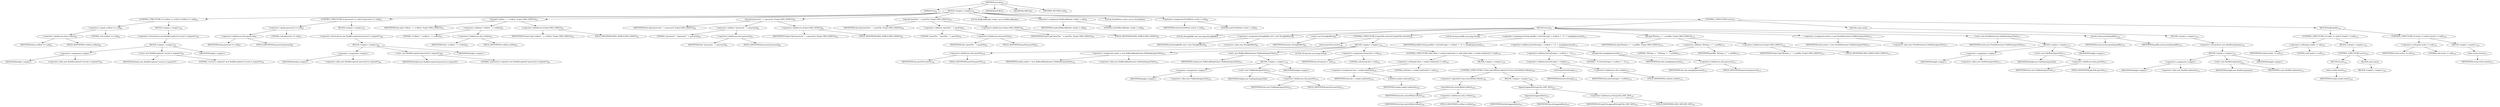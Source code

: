 digraph "execute" {  
"343" [label = <(METHOD,execute)<SUB>83</SUB>> ]
"4" [label = <(PARAM,this)<SUB>83</SUB>> ]
"344" [label = <(BLOCK,&lt;empty&gt;,&lt;empty&gt;)<SUB>83</SUB>> ]
"345" [label = <(CONTROL_STRUCTURE,if (cvsRoot == null),if (cvsRoot == null))<SUB>84</SUB>> ]
"346" [label = <(&lt;operator&gt;.equals,cvsRoot == null)<SUB>84</SUB>> ]
"347" [label = <(&lt;operator&gt;.fieldAccess,this.cvsRoot)<SUB>84</SUB>> ]
"348" [label = <(IDENTIFIER,this,cvsRoot == null)<SUB>84</SUB>> ]
"349" [label = <(FIELD_IDENTIFIER,cvsRoot,cvsRoot)<SUB>84</SUB>> ]
"350" [label = <(LITERAL,null,cvsRoot == null)<SUB>84</SUB>> ]
"351" [label = <(BLOCK,&lt;empty&gt;,&lt;empty&gt;)<SUB>84</SUB>> ]
"352" [label = <(&lt;operator&gt;.throw,throw new BuildException(&quot;cvsroot is required&quot;);)<SUB>85</SUB>> ]
"353" [label = <(BLOCK,&lt;empty&gt;,&lt;empty&gt;)<SUB>85</SUB>> ]
"354" [label = <(&lt;operator&gt;.assignment,&lt;empty&gt;)> ]
"355" [label = <(IDENTIFIER,$obj1,&lt;empty&gt;)> ]
"356" [label = <(&lt;operator&gt;.alloc,new BuildException(&quot;cvsroot is required&quot;))<SUB>85</SUB>> ]
"357" [label = <(&lt;init&gt;,new BuildException(&quot;cvsroot is required&quot;))<SUB>85</SUB>> ]
"358" [label = <(IDENTIFIER,$obj1,new BuildException(&quot;cvsroot is required&quot;))> ]
"359" [label = <(LITERAL,&quot;cvsroot is required&quot;,new BuildException(&quot;cvsroot is required&quot;))<SUB>85</SUB>> ]
"360" [label = <(IDENTIFIER,$obj1,&lt;empty&gt;)> ]
"361" [label = <(CONTROL_STRUCTURE,if (password == null),if (password == null))<SUB>87</SUB>> ]
"362" [label = <(&lt;operator&gt;.equals,password == null)<SUB>87</SUB>> ]
"363" [label = <(&lt;operator&gt;.fieldAccess,this.password)<SUB>87</SUB>> ]
"364" [label = <(IDENTIFIER,this,password == null)<SUB>87</SUB>> ]
"365" [label = <(FIELD_IDENTIFIER,password,password)<SUB>87</SUB>> ]
"366" [label = <(LITERAL,null,password == null)<SUB>87</SUB>> ]
"367" [label = <(BLOCK,&lt;empty&gt;,&lt;empty&gt;)<SUB>87</SUB>> ]
"368" [label = <(&lt;operator&gt;.throw,throw new BuildException(&quot;password is required&quot;);)<SUB>88</SUB>> ]
"369" [label = <(BLOCK,&lt;empty&gt;,&lt;empty&gt;)<SUB>88</SUB>> ]
"370" [label = <(&lt;operator&gt;.assignment,&lt;empty&gt;)> ]
"371" [label = <(IDENTIFIER,$obj2,&lt;empty&gt;)> ]
"372" [label = <(&lt;operator&gt;.alloc,new BuildException(&quot;password is required&quot;))<SUB>88</SUB>> ]
"373" [label = <(&lt;init&gt;,new BuildException(&quot;password is required&quot;))<SUB>88</SUB>> ]
"374" [label = <(IDENTIFIER,$obj2,new BuildException(&quot;password is required&quot;))> ]
"375" [label = <(LITERAL,&quot;password is required&quot;,new BuildException(&quot;password is required&quot;))<SUB>88</SUB>> ]
"376" [label = <(IDENTIFIER,$obj2,&lt;empty&gt;)> ]
"377" [label = <(log,log(&quot;cvsRoot: &quot; + cvsRoot, Project.MSG_DEBUG))<SUB>91</SUB>> ]
"3" [label = <(IDENTIFIER,this,log(&quot;cvsRoot: &quot; + cvsRoot, Project.MSG_DEBUG))<SUB>91</SUB>> ]
"378" [label = <(&lt;operator&gt;.addition,&quot;cvsRoot: &quot; + cvsRoot)<SUB>91</SUB>> ]
"379" [label = <(LITERAL,&quot;cvsRoot: &quot;,&quot;cvsRoot: &quot; + cvsRoot)<SUB>91</SUB>> ]
"380" [label = <(&lt;operator&gt;.fieldAccess,this.cvsRoot)<SUB>91</SUB>> ]
"381" [label = <(IDENTIFIER,this,&quot;cvsRoot: &quot; + cvsRoot)<SUB>91</SUB>> ]
"382" [label = <(FIELD_IDENTIFIER,cvsRoot,cvsRoot)<SUB>91</SUB>> ]
"383" [label = <(&lt;operator&gt;.fieldAccess,Project.MSG_DEBUG)<SUB>91</SUB>> ]
"384" [label = <(IDENTIFIER,Project,log(&quot;cvsRoot: &quot; + cvsRoot, Project.MSG_DEBUG))<SUB>91</SUB>> ]
"385" [label = <(FIELD_IDENTIFIER,MSG_DEBUG,MSG_DEBUG)<SUB>91</SUB>> ]
"386" [label = <(log,log(&quot;password: &quot; + password, Project.MSG_DEBUG))<SUB>92</SUB>> ]
"5" [label = <(IDENTIFIER,this,log(&quot;password: &quot; + password, Project.MSG_DEBUG))<SUB>92</SUB>> ]
"387" [label = <(&lt;operator&gt;.addition,&quot;password: &quot; + password)<SUB>92</SUB>> ]
"388" [label = <(LITERAL,&quot;password: &quot;,&quot;password: &quot; + password)<SUB>92</SUB>> ]
"389" [label = <(&lt;operator&gt;.fieldAccess,this.password)<SUB>92</SUB>> ]
"390" [label = <(IDENTIFIER,this,&quot;password: &quot; + password)<SUB>92</SUB>> ]
"391" [label = <(FIELD_IDENTIFIER,password,password)<SUB>92</SUB>> ]
"392" [label = <(&lt;operator&gt;.fieldAccess,Project.MSG_DEBUG)<SUB>92</SUB>> ]
"393" [label = <(IDENTIFIER,Project,log(&quot;password: &quot; + password, Project.MSG_DEBUG))<SUB>92</SUB>> ]
"394" [label = <(FIELD_IDENTIFIER,MSG_DEBUG,MSG_DEBUG)<SUB>92</SUB>> ]
"395" [label = <(log,log(&quot;passFile: &quot; + passFile, Project.MSG_DEBUG))<SUB>93</SUB>> ]
"6" [label = <(IDENTIFIER,this,log(&quot;passFile: &quot; + passFile, Project.MSG_DEBUG))<SUB>93</SUB>> ]
"396" [label = <(&lt;operator&gt;.addition,&quot;passFile: &quot; + passFile)<SUB>93</SUB>> ]
"397" [label = <(LITERAL,&quot;passFile: &quot;,&quot;passFile: &quot; + passFile)<SUB>93</SUB>> ]
"398" [label = <(&lt;operator&gt;.fieldAccess,this.passFile)<SUB>93</SUB>> ]
"399" [label = <(IDENTIFIER,this,&quot;passFile: &quot; + passFile)<SUB>93</SUB>> ]
"400" [label = <(FIELD_IDENTIFIER,passFile,passFile)<SUB>93</SUB>> ]
"401" [label = <(&lt;operator&gt;.fieldAccess,Project.MSG_DEBUG)<SUB>93</SUB>> ]
"402" [label = <(IDENTIFIER,Project,log(&quot;passFile: &quot; + passFile, Project.MSG_DEBUG))<SUB>93</SUB>> ]
"403" [label = <(FIELD_IDENTIFIER,MSG_DEBUG,MSG_DEBUG)<SUB>93</SUB>> ]
"10" [label = <(LOCAL,BufferedReader reader: java.io.BufferedReader)> ]
"404" [label = <(&lt;operator&gt;.assignment,BufferedReader reader = null)<SUB>95</SUB>> ]
"405" [label = <(IDENTIFIER,reader,BufferedReader reader = null)<SUB>95</SUB>> ]
"406" [label = <(LITERAL,null,BufferedReader reader = null)<SUB>95</SUB>> ]
"14" [label = <(LOCAL,PrintWriter writer: java.io.PrintWriter)> ]
"407" [label = <(&lt;operator&gt;.assignment,PrintWriter writer = null)<SUB>96</SUB>> ]
"408" [label = <(IDENTIFIER,writer,PrintWriter writer = null)<SUB>96</SUB>> ]
"409" [label = <(LITERAL,null,PrintWriter writer = null)<SUB>96</SUB>> ]
"410" [label = <(CONTROL_STRUCTURE,try,try)<SUB>97</SUB>> ]
"411" [label = <(BLOCK,try,try)<SUB>97</SUB>> ]
"8" [label = <(LOCAL,StringBuffer buf: java.lang.StringBuffer)> ]
"412" [label = <(&lt;operator&gt;.assignment,StringBuffer buf = new StringBuffer())<SUB>98</SUB>> ]
"413" [label = <(IDENTIFIER,buf,StringBuffer buf = new StringBuffer())<SUB>98</SUB>> ]
"414" [label = <(&lt;operator&gt;.alloc,new StringBuffer())<SUB>98</SUB>> ]
"415" [label = <(&lt;init&gt;,new StringBuffer())<SUB>98</SUB>> ]
"7" [label = <(IDENTIFIER,buf,new StringBuffer())<SUB>98</SUB>> ]
"416" [label = <(CONTROL_STRUCTURE,if (passFile.exists()),if (passFile.exists()))<SUB>100</SUB>> ]
"417" [label = <(exists,passFile.exists())<SUB>100</SUB>> ]
"418" [label = <(&lt;operator&gt;.fieldAccess,this.passFile)<SUB>100</SUB>> ]
"419" [label = <(IDENTIFIER,this,passFile.exists())<SUB>100</SUB>> ]
"420" [label = <(FIELD_IDENTIFIER,passFile,passFile)<SUB>100</SUB>> ]
"421" [label = <(BLOCK,&lt;empty&gt;,&lt;empty&gt;)<SUB>100</SUB>> ]
"422" [label = <(&lt;operator&gt;.assignment,reader = new BufferedReader(new FileReader(passFile)))<SUB>101</SUB>> ]
"423" [label = <(IDENTIFIER,reader,reader = new BufferedReader(new FileReader(passFile)))<SUB>101</SUB>> ]
"424" [label = <(&lt;operator&gt;.alloc,new BufferedReader(new FileReader(passFile)))<SUB>101</SUB>> ]
"425" [label = <(&lt;init&gt;,new BufferedReader(new FileReader(passFile)))<SUB>101</SUB>> ]
"9" [label = <(IDENTIFIER,reader,new BufferedReader(new FileReader(passFile)))<SUB>101</SUB>> ]
"426" [label = <(BLOCK,&lt;empty&gt;,&lt;empty&gt;)<SUB>101</SUB>> ]
"427" [label = <(&lt;operator&gt;.assignment,&lt;empty&gt;)> ]
"428" [label = <(IDENTIFIER,$obj4,&lt;empty&gt;)> ]
"429" [label = <(&lt;operator&gt;.alloc,new FileReader(passFile))<SUB>101</SUB>> ]
"430" [label = <(&lt;init&gt;,new FileReader(passFile))<SUB>101</SUB>> ]
"431" [label = <(IDENTIFIER,$obj4,new FileReader(passFile))> ]
"432" [label = <(&lt;operator&gt;.fieldAccess,this.passFile)<SUB>101</SUB>> ]
"433" [label = <(IDENTIFIER,this,new FileReader(passFile))<SUB>101</SUB>> ]
"434" [label = <(FIELD_IDENTIFIER,passFile,passFile)<SUB>101</SUB>> ]
"435" [label = <(IDENTIFIER,$obj4,&lt;empty&gt;)> ]
"436" [label = <(LOCAL,String line: java.lang.String)> ]
"437" [label = <(&lt;operator&gt;.assignment,String line = null)<SUB>103</SUB>> ]
"438" [label = <(IDENTIFIER,line,String line = null)<SUB>103</SUB>> ]
"439" [label = <(LITERAL,null,String line = null)<SUB>103</SUB>> ]
"440" [label = <(CONTROL_STRUCTURE,while ((line = reader.readLine()) != null),while ((line = reader.readLine()) != null))<SUB>105</SUB>> ]
"441" [label = <(&lt;operator&gt;.notEquals,(line = reader.readLine()) != null)<SUB>105</SUB>> ]
"442" [label = <(&lt;operator&gt;.assignment,line = reader.readLine())<SUB>105</SUB>> ]
"443" [label = <(IDENTIFIER,line,line = reader.readLine())<SUB>105</SUB>> ]
"444" [label = <(readLine,reader.readLine())<SUB>105</SUB>> ]
"445" [label = <(IDENTIFIER,reader,reader.readLine())<SUB>105</SUB>> ]
"446" [label = <(LITERAL,null,(line = reader.readLine()) != null)<SUB>105</SUB>> ]
"447" [label = <(BLOCK,&lt;empty&gt;,&lt;empty&gt;)<SUB>105</SUB>> ]
"448" [label = <(CONTROL_STRUCTURE,if (!line.startsWith(cvsRoot)),if (!line.startsWith(cvsRoot)))<SUB>106</SUB>> ]
"449" [label = <(&lt;operator&gt;.logicalNot,!line.startsWith(cvsRoot))<SUB>106</SUB>> ]
"450" [label = <(startsWith,line.startsWith(cvsRoot))<SUB>106</SUB>> ]
"451" [label = <(IDENTIFIER,line,line.startsWith(cvsRoot))<SUB>106</SUB>> ]
"452" [label = <(&lt;operator&gt;.fieldAccess,this.cvsRoot)<SUB>106</SUB>> ]
"453" [label = <(IDENTIFIER,this,line.startsWith(cvsRoot))<SUB>106</SUB>> ]
"454" [label = <(FIELD_IDENTIFIER,cvsRoot,cvsRoot)<SUB>106</SUB>> ]
"455" [label = <(BLOCK,&lt;empty&gt;,&lt;empty&gt;)<SUB>106</SUB>> ]
"456" [label = <(append,append(StringUtils.LINE_SEP))<SUB>107</SUB>> ]
"457" [label = <(append,buf.append(line))<SUB>107</SUB>> ]
"458" [label = <(IDENTIFIER,buf,buf.append(line))<SUB>107</SUB>> ]
"459" [label = <(IDENTIFIER,line,buf.append(line))<SUB>107</SUB>> ]
"460" [label = <(&lt;operator&gt;.fieldAccess,StringUtils.LINE_SEP)<SUB>107</SUB>> ]
"461" [label = <(IDENTIFIER,StringUtils,append(StringUtils.LINE_SEP))<SUB>107</SUB>> ]
"462" [label = <(FIELD_IDENTIFIER,LINE_SEP,LINE_SEP)<SUB>107</SUB>> ]
"463" [label = <(LOCAL,String pwdfile: java.lang.String)> ]
"464" [label = <(&lt;operator&gt;.assignment,String pwdfile = buf.toString() + cvsRoot + &quot; A&quot; + mangle(password))<SUB>112</SUB>> ]
"465" [label = <(IDENTIFIER,pwdfile,String pwdfile = buf.toString() + cvsRoot + &quot; A&quot; + mangle(password))<SUB>112</SUB>> ]
"466" [label = <(&lt;operator&gt;.addition,buf.toString() + cvsRoot + &quot; A&quot; + mangle(password))<SUB>112</SUB>> ]
"467" [label = <(&lt;operator&gt;.addition,buf.toString() + cvsRoot + &quot; A&quot;)<SUB>112</SUB>> ]
"468" [label = <(&lt;operator&gt;.addition,buf.toString() + cvsRoot)<SUB>112</SUB>> ]
"469" [label = <(toString,buf.toString())<SUB>112</SUB>> ]
"470" [label = <(IDENTIFIER,buf,buf.toString())<SUB>112</SUB>> ]
"471" [label = <(&lt;operator&gt;.fieldAccess,this.cvsRoot)<SUB>112</SUB>> ]
"472" [label = <(IDENTIFIER,this,buf.toString() + cvsRoot)<SUB>112</SUB>> ]
"473" [label = <(FIELD_IDENTIFIER,cvsRoot,cvsRoot)<SUB>112</SUB>> ]
"474" [label = <(LITERAL,&quot; A&quot;,buf.toString() + cvsRoot + &quot; A&quot;)<SUB>112</SUB>> ]
"475" [label = <(mangle,this.mangle(password))<SUB>113</SUB>> ]
"11" [label = <(IDENTIFIER,this,this.mangle(password))<SUB>113</SUB>> ]
"476" [label = <(&lt;operator&gt;.fieldAccess,this.password)<SUB>113</SUB>> ]
"477" [label = <(IDENTIFIER,this,this.mangle(password))<SUB>113</SUB>> ]
"478" [label = <(FIELD_IDENTIFIER,password,password)<SUB>113</SUB>> ]
"479" [label = <(log,log(&quot;Writing -&gt; &quot; + pwdfile, Project.MSG_DEBUG))<SUB>115</SUB>> ]
"12" [label = <(IDENTIFIER,this,log(&quot;Writing -&gt; &quot; + pwdfile, Project.MSG_DEBUG))<SUB>115</SUB>> ]
"480" [label = <(&lt;operator&gt;.addition,&quot;Writing -&gt; &quot; + pwdfile)<SUB>115</SUB>> ]
"481" [label = <(LITERAL,&quot;Writing -&gt; &quot;,&quot;Writing -&gt; &quot; + pwdfile)<SUB>115</SUB>> ]
"482" [label = <(IDENTIFIER,pwdfile,&quot;Writing -&gt; &quot; + pwdfile)<SUB>115</SUB>> ]
"483" [label = <(&lt;operator&gt;.fieldAccess,Project.MSG_DEBUG)<SUB>115</SUB>> ]
"484" [label = <(IDENTIFIER,Project,log(&quot;Writing -&gt; &quot; + pwdfile, Project.MSG_DEBUG))<SUB>115</SUB>> ]
"485" [label = <(FIELD_IDENTIFIER,MSG_DEBUG,MSG_DEBUG)<SUB>115</SUB>> ]
"486" [label = <(&lt;operator&gt;.assignment,writer = new PrintWriter(new FileWriter(passFile)))<SUB>117</SUB>> ]
"487" [label = <(IDENTIFIER,writer,writer = new PrintWriter(new FileWriter(passFile)))<SUB>117</SUB>> ]
"488" [label = <(&lt;operator&gt;.alloc,new PrintWriter(new FileWriter(passFile)))<SUB>117</SUB>> ]
"489" [label = <(&lt;init&gt;,new PrintWriter(new FileWriter(passFile)))<SUB>117</SUB>> ]
"13" [label = <(IDENTIFIER,writer,new PrintWriter(new FileWriter(passFile)))<SUB>117</SUB>> ]
"490" [label = <(BLOCK,&lt;empty&gt;,&lt;empty&gt;)<SUB>117</SUB>> ]
"491" [label = <(&lt;operator&gt;.assignment,&lt;empty&gt;)> ]
"492" [label = <(IDENTIFIER,$obj6,&lt;empty&gt;)> ]
"493" [label = <(&lt;operator&gt;.alloc,new FileWriter(passFile))<SUB>117</SUB>> ]
"494" [label = <(&lt;init&gt;,new FileWriter(passFile))<SUB>117</SUB>> ]
"495" [label = <(IDENTIFIER,$obj6,new FileWriter(passFile))> ]
"496" [label = <(&lt;operator&gt;.fieldAccess,this.passFile)<SUB>117</SUB>> ]
"497" [label = <(IDENTIFIER,this,new FileWriter(passFile))<SUB>117</SUB>> ]
"498" [label = <(FIELD_IDENTIFIER,passFile,passFile)<SUB>117</SUB>> ]
"499" [label = <(IDENTIFIER,$obj6,&lt;empty&gt;)> ]
"500" [label = <(println,writer.println(pwdfile))<SUB>119</SUB>> ]
"501" [label = <(IDENTIFIER,writer,writer.println(pwdfile))<SUB>119</SUB>> ]
"502" [label = <(IDENTIFIER,pwdfile,writer.println(pwdfile))<SUB>119</SUB>> ]
"503" [label = <(BLOCK,catch,catch)> ]
"504" [label = <(BLOCK,&lt;empty&gt;,&lt;empty&gt;)<SUB>120</SUB>> ]
"505" [label = <(&lt;operator&gt;.throw,throw new BuildException(e);)<SUB>121</SUB>> ]
"506" [label = <(BLOCK,&lt;empty&gt;,&lt;empty&gt;)<SUB>121</SUB>> ]
"507" [label = <(&lt;operator&gt;.assignment,&lt;empty&gt;)> ]
"508" [label = <(IDENTIFIER,$obj8,&lt;empty&gt;)> ]
"509" [label = <(&lt;operator&gt;.alloc,new BuildException(e))<SUB>121</SUB>> ]
"510" [label = <(&lt;init&gt;,new BuildException(e))<SUB>121</SUB>> ]
"511" [label = <(IDENTIFIER,$obj8,new BuildException(e))> ]
"512" [label = <(IDENTIFIER,e,new BuildException(e))<SUB>121</SUB>> ]
"513" [label = <(IDENTIFIER,$obj8,&lt;empty&gt;)> ]
"514" [label = <(BLOCK,finally,finally)<SUB>122</SUB>> ]
"515" [label = <(CONTROL_STRUCTURE,if (reader != null),if (reader != null))<SUB>123</SUB>> ]
"516" [label = <(&lt;operator&gt;.notEquals,reader != null)<SUB>123</SUB>> ]
"517" [label = <(IDENTIFIER,reader,reader != null)<SUB>123</SUB>> ]
"518" [label = <(LITERAL,null,reader != null)<SUB>123</SUB>> ]
"519" [label = <(BLOCK,&lt;empty&gt;,&lt;empty&gt;)<SUB>123</SUB>> ]
"520" [label = <(CONTROL_STRUCTURE,try,try)<SUB>124</SUB>> ]
"521" [label = <(BLOCK,try,try)<SUB>124</SUB>> ]
"522" [label = <(close,reader.close())<SUB>125</SUB>> ]
"523" [label = <(IDENTIFIER,reader,reader.close())<SUB>125</SUB>> ]
"524" [label = <(BLOCK,catch,catch)> ]
"525" [label = <(BLOCK,&lt;empty&gt;,&lt;empty&gt;)<SUB>126</SUB>> ]
"526" [label = <(CONTROL_STRUCTURE,if (writer != null),if (writer != null))<SUB>130</SUB>> ]
"527" [label = <(&lt;operator&gt;.notEquals,writer != null)<SUB>130</SUB>> ]
"528" [label = <(IDENTIFIER,writer,writer != null)<SUB>130</SUB>> ]
"529" [label = <(LITERAL,null,writer != null)<SUB>130</SUB>> ]
"530" [label = <(BLOCK,&lt;empty&gt;,&lt;empty&gt;)<SUB>130</SUB>> ]
"531" [label = <(close,writer.close())<SUB>131</SUB>> ]
"532" [label = <(IDENTIFIER,writer,writer.close())<SUB>131</SUB>> ]
"533" [label = <(MODIFIER,PUBLIC)> ]
"534" [label = <(MODIFIER,VIRTUAL)> ]
"535" [label = <(METHOD_RETURN,void)<SUB>83</SUB>> ]
  "343" -> "4" 
  "343" -> "344" 
  "343" -> "533" 
  "343" -> "534" 
  "343" -> "535" 
  "344" -> "345" 
  "344" -> "361" 
  "344" -> "377" 
  "344" -> "386" 
  "344" -> "395" 
  "344" -> "10" 
  "344" -> "404" 
  "344" -> "14" 
  "344" -> "407" 
  "344" -> "410" 
  "345" -> "346" 
  "345" -> "351" 
  "346" -> "347" 
  "346" -> "350" 
  "347" -> "348" 
  "347" -> "349" 
  "351" -> "352" 
  "352" -> "353" 
  "353" -> "354" 
  "353" -> "357" 
  "353" -> "360" 
  "354" -> "355" 
  "354" -> "356" 
  "357" -> "358" 
  "357" -> "359" 
  "361" -> "362" 
  "361" -> "367" 
  "362" -> "363" 
  "362" -> "366" 
  "363" -> "364" 
  "363" -> "365" 
  "367" -> "368" 
  "368" -> "369" 
  "369" -> "370" 
  "369" -> "373" 
  "369" -> "376" 
  "370" -> "371" 
  "370" -> "372" 
  "373" -> "374" 
  "373" -> "375" 
  "377" -> "3" 
  "377" -> "378" 
  "377" -> "383" 
  "378" -> "379" 
  "378" -> "380" 
  "380" -> "381" 
  "380" -> "382" 
  "383" -> "384" 
  "383" -> "385" 
  "386" -> "5" 
  "386" -> "387" 
  "386" -> "392" 
  "387" -> "388" 
  "387" -> "389" 
  "389" -> "390" 
  "389" -> "391" 
  "392" -> "393" 
  "392" -> "394" 
  "395" -> "6" 
  "395" -> "396" 
  "395" -> "401" 
  "396" -> "397" 
  "396" -> "398" 
  "398" -> "399" 
  "398" -> "400" 
  "401" -> "402" 
  "401" -> "403" 
  "404" -> "405" 
  "404" -> "406" 
  "407" -> "408" 
  "407" -> "409" 
  "410" -> "411" 
  "410" -> "503" 
  "410" -> "514" 
  "411" -> "8" 
  "411" -> "412" 
  "411" -> "415" 
  "411" -> "416" 
  "411" -> "463" 
  "411" -> "464" 
  "411" -> "479" 
  "411" -> "486" 
  "411" -> "489" 
  "411" -> "500" 
  "412" -> "413" 
  "412" -> "414" 
  "415" -> "7" 
  "416" -> "417" 
  "416" -> "421" 
  "417" -> "418" 
  "418" -> "419" 
  "418" -> "420" 
  "421" -> "422" 
  "421" -> "425" 
  "421" -> "436" 
  "421" -> "437" 
  "421" -> "440" 
  "422" -> "423" 
  "422" -> "424" 
  "425" -> "9" 
  "425" -> "426" 
  "426" -> "427" 
  "426" -> "430" 
  "426" -> "435" 
  "427" -> "428" 
  "427" -> "429" 
  "430" -> "431" 
  "430" -> "432" 
  "432" -> "433" 
  "432" -> "434" 
  "437" -> "438" 
  "437" -> "439" 
  "440" -> "441" 
  "440" -> "447" 
  "441" -> "442" 
  "441" -> "446" 
  "442" -> "443" 
  "442" -> "444" 
  "444" -> "445" 
  "447" -> "448" 
  "448" -> "449" 
  "448" -> "455" 
  "449" -> "450" 
  "450" -> "451" 
  "450" -> "452" 
  "452" -> "453" 
  "452" -> "454" 
  "455" -> "456" 
  "456" -> "457" 
  "456" -> "460" 
  "457" -> "458" 
  "457" -> "459" 
  "460" -> "461" 
  "460" -> "462" 
  "464" -> "465" 
  "464" -> "466" 
  "466" -> "467" 
  "466" -> "475" 
  "467" -> "468" 
  "467" -> "474" 
  "468" -> "469" 
  "468" -> "471" 
  "469" -> "470" 
  "471" -> "472" 
  "471" -> "473" 
  "475" -> "11" 
  "475" -> "476" 
  "476" -> "477" 
  "476" -> "478" 
  "479" -> "12" 
  "479" -> "480" 
  "479" -> "483" 
  "480" -> "481" 
  "480" -> "482" 
  "483" -> "484" 
  "483" -> "485" 
  "486" -> "487" 
  "486" -> "488" 
  "489" -> "13" 
  "489" -> "490" 
  "490" -> "491" 
  "490" -> "494" 
  "490" -> "499" 
  "491" -> "492" 
  "491" -> "493" 
  "494" -> "495" 
  "494" -> "496" 
  "496" -> "497" 
  "496" -> "498" 
  "500" -> "501" 
  "500" -> "502" 
  "503" -> "504" 
  "504" -> "505" 
  "505" -> "506" 
  "506" -> "507" 
  "506" -> "510" 
  "506" -> "513" 
  "507" -> "508" 
  "507" -> "509" 
  "510" -> "511" 
  "510" -> "512" 
  "514" -> "515" 
  "514" -> "526" 
  "515" -> "516" 
  "515" -> "519" 
  "516" -> "517" 
  "516" -> "518" 
  "519" -> "520" 
  "520" -> "521" 
  "520" -> "524" 
  "521" -> "522" 
  "522" -> "523" 
  "524" -> "525" 
  "526" -> "527" 
  "526" -> "530" 
  "527" -> "528" 
  "527" -> "529" 
  "530" -> "531" 
  "531" -> "532" 
}
